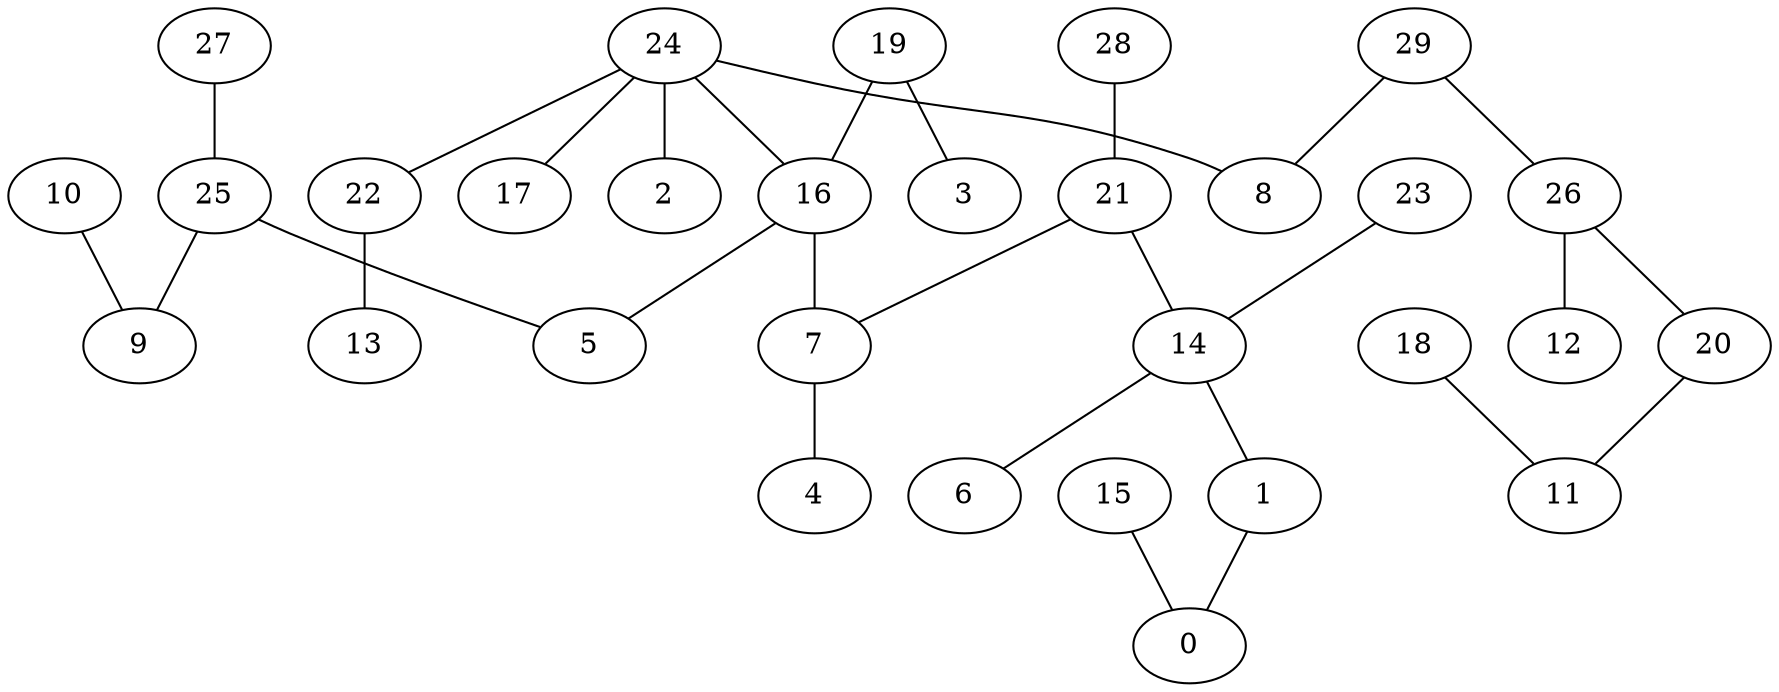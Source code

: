 graph {
25  [Label = "25 (0.00)"]
5  [Label = "5 (0.00)"]
24  [Label = "24 (0.00)"]
16  [Label = "16 (0.00)"]
18  [Label = "18 (0.00)"]
11  [Label = "11 (0.00)"]
26  [Label = "26 (0.00)"]
12  [Label = "12 (0.00)"]
22  [Label = "22 (0.00)"]
13  [Label = "13 (0.00)"]
21  [Label = "21 (0.00)"]
7  [Label = "7 (0.00)"]
19  [Label = "19 (0.00)"]
29  [Label = "29 (0.00)"]
15  [Label = "15 (0.00)"]
0  [Label = "0 (0.00)"]
8  [Label = "8 (0.00)"]
3  [Label = "3 (0.00)"]
10  [Label = "10 (0.00)"]
9  [Label = "9 (0.00)"]
14  [Label = "14 (0.00)"]
1  [Label = "1 (0.00)"]
28  [Label = "28 (0.00)"]
20  [Label = "20 (0.00)"]
27  [Label = "27 (0.00)"]
6  [Label = "6 (0.00)"]
4  [Label = "4 (0.00)"]
2  [Label = "2 (0.00)"]
17  [Label = "17 (0.00)"]
23  [Label = "23 (0.00)"]

25--5  [Label = "3.10"]
24--16  [Label = "3.15"]
18--11  [Label = "4.76"]
26--12  [Label = "4.83"]
22--13  [Label = "5.65"]
21--7  [Label = "5.67"]
19--16  [Label = "7.74"]
29--26  [Label = "13.41"]
16--7  [Label = "14.27"]
15--0  [Label = "22.54"]
24--8  [Label = "23.60"]
16--5  [Label = "27.36"]
19--3  [Label = "27.48"]
10--9  [Label = "30.98"]
25--9  [Label = "33.85"]
14--1  [Label = "38.30"]
21--14  [Label = "40.46"]
28--21  [Label = "41.50"]
26--20  [Label = "45.46"]
27--25  [Label = "52.77"]
29--8  [Label = "53.79"]
24--22  [Label = "65.17"]
1--0  [Label = "66.88"]
20--11  [Label = "67.44"]
14--6  [Label = "69.72"]
7--4  [Label = "80.76"]
24--2  [Label = "82.38"]
24--17  [Label = "91.81"]
23--14  [Label = "109.70"]
}
